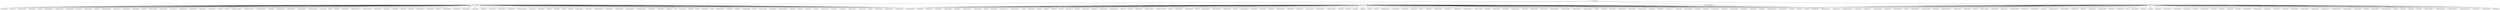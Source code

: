 // graph
digraph FranzRinkleff {
	GetInSTEM [label=GetInSTEM]
	iinsingizi [label=iinsingizi]
	GetInSTEM -> iinsingizi
	Thy94981028 [label=Thy94981028]
	GetInSTEM -> Thy94981028
	"0rcx2" [label="0rcx2"]
	GetInSTEM -> "0rcx2"
	bard_m3naga [label=bard_m3naga]
	GetInSTEM -> bard_m3naga
	Muttsuriri [label=Muttsuriri]
	GetInSTEM -> Muttsuriri
	drcrifase [label=drcrifase]
	GetInSTEM -> drcrifase
	Banoyolo99 [label=Banoyolo99]
	GetInSTEM -> Banoyolo99
	Sachinsutar16 [label=Sachinsutar16]
	GetInSTEM -> Sachinsutar16
	anassulthan45 [label=anassulthan45]
	GetInSTEM -> anassulthan45
	LSCUnknown [label=LSCUnknown]
	GetInSTEM -> LSCUnknown
	DianranN [label=DianranN]
	GetInSTEM -> DianranN
	yusufogundiran1 [label=yusufogundiran1]
	GetInSTEM -> yusufogundiran1
	"841raman" [label="841raman"]
	GetInSTEM -> "841raman"
	DelbrOrlni [label=DelbrOrlni]
	GetInSTEM -> DelbrOrlni
	BYoungcourt [label=BYoungcourt]
	GetInSTEM -> BYoungcourt
	Ase_Tiger [label=Ase_Tiger]
	GetInSTEM -> Ase_Tiger
	Jaysada085439 [label=Jaysada085439]
	GetInSTEM -> Jaysada085439
	pokalasivakasi1 [label=pokalasivakasi1]
	GetInSTEM -> pokalasivakasi1
	AI_kreator22 [label=AI_kreator22]
	GetInSTEM -> AI_kreator22
	CameronC40 [label=CameronC40]
	GetInSTEM -> CameronC40
	sofullevents [label=sofullevents]
	GetInSTEM -> sofullevents
	Weconekt_Ent [label=Weconekt_Ent]
	GetInSTEM -> Weconekt_Ent
	bookloverallda1 [label=bookloverallda1]
	GetInSTEM -> bookloverallda1
	BayburtCemal [label=BayburtCemal]
	GetInSTEM -> BayburtCemal
	matigamer1113 [label=matigamer1113]
	GetInSTEM -> matigamer1113
	YAMBOICHUNCC [label=YAMBOICHUNCC]
	GetInSTEM -> YAMBOICHUNCC
	KalraMankaran [label=KalraMankaran]
	GetInSTEM -> KalraMankaran
	Current_policy [label=Current_policy]
	GetInSTEM -> Current_policy
	EliteXRob [label=EliteXRob]
	GetInSTEM -> EliteXRob
	Shane_EmBee [label=Shane_EmBee]
	GetInSTEM -> Shane_EmBee
	Sharwan59971078 [label=Sharwan59971078]
	GetInSTEM -> Sharwan59971078
	ghoshd2 [label=ghoshd2]
	GetInSTEM -> ghoshd2
	laserfire45 [label=laserfire45]
	GetInSTEM -> laserfire45
	duanluoluo [label=duanluoluo]
	GetInSTEM -> duanluoluo
	Cee_Thole [label=Cee_Thole]
	GetInSTEM -> Cee_Thole
	Mohammadisa017 [label=Mohammadisa017]
	GetInSTEM -> Mohammadisa017
	PetsoZimbudzana [label=PetsoZimbudzana]
	GetInSTEM -> PetsoZimbudzana
	samsudh34930313 [label=samsudh34930313]
	GetInSTEM -> samsudh34930313
	Mohamed26216012 [label=Mohamed26216012]
	GetInSTEM -> Mohamed26216012
	kumar425015 [label=kumar425015]
	GetInSTEM -> kumar425015
	ChemuduAnshu [label=ChemuduAnshu]
	GetInSTEM -> ChemuduAnshu
	YeimTemel5 [label=YeimTemel5]
	GetInSTEM -> YeimTemel5
	StarJerry2004 [label=StarJerry2004]
	GetInSTEM -> StarJerry2004
	xthegameurprow2 [label=xthegameurprow2]
	GetInSTEM -> xthegameurprow2
	__Neil_Isaac__ [label=__Neil_Isaac__]
	GetInSTEM -> __Neil_Isaac__
	IamASRC_04 [label=IamASRC_04]
	GetInSTEM -> IamASRC_04
	MudarikwaAlfred [label=MudarikwaAlfred]
	GetInSTEM -> MudarikwaAlfred
	kawayan002 [label=kawayan002]
	GetInSTEM -> kawayan002
	McFarlaneReece [label=McFarlaneReece]
	GetInSTEM -> McFarlaneReece
	progoty [label=progoty]
	GetInSTEM -> progoty
	blogsandstuff4u [label=blogsandstuff4u]
	GetInSTEM -> blogsandstuff4u
	"100_EDUCATION" [label="100_EDUCATION"]
	GetInSTEM -> "100_EDUCATION"
	HMachaalji [label=HMachaalji]
	GetInSTEM -> HMachaalji
	HongZha24482547 [label=HongZha24482547]
	GetInSTEM -> HongZha24482547
	ajith64570764 [label=ajith64570764]
	GetInSTEM -> ajith64570764
	thebaristaguy [label=thebaristaguy]
	GetInSTEM -> thebaristaguy
	delwar_j [label=delwar_j]
	GetInSTEM -> delwar_j
	Molotov__Coqtiz [label=Molotov__Coqtiz]
	GetInSTEM -> Molotov__Coqtiz
	jsblackfrost84 [label=jsblackfrost84]
	GetInSTEM -> jsblackfrost84
	kamariashill_ [label=kamariashill_]
	GetInSTEM -> kamariashill_
	LilSam48821656 [label=LilSam48821656]
	GetInSTEM -> LilSam48821656
	Ww19919111 [label=Ww19919111]
	GetInSTEM -> Ww19919111
	MichaelQPublic [label=MichaelQPublic]
	GetInSTEM -> MichaelQPublic
	andy_ndre [label=andy_ndre]
	GetInSTEM -> andy_ndre
	santhos89191873 [label=santhos89191873]
	GetInSTEM -> santhos89191873
	radiatecampfire [label=radiatecampfire]
	GetInSTEM -> radiatecampfire
	tradeDurham [label=tradeDurham]
	GetInSTEM -> tradeDurham
	edtech4ict [label=edtech4ict]
	GetInSTEM -> edtech4ict
	_berrygaming [label=_berrygaming]
	GetInSTEM -> _berrygaming
	Hack_Algorithm [label=Hack_Algorithm]
	GetInSTEM -> Hack_Algorithm
	MMO_Rulz [label=MMO_Rulz]
	GetInSTEM -> MMO_Rulz
	codeappsweb [label=codeappsweb]
	GetInSTEM -> codeappsweb
	Wilson_IBMCloud [label=Wilson_IBMCloud]
	fuckallofyouppl [label=fuckallofyouppl]
	Wilson_IBMCloud -> fuckallofyouppl
	vip_cyp [label=vip_cyp]
	Wilson_IBMCloud -> vip_cyp
	Oodles_Scaffold [label=Oodles_Scaffold]
	Wilson_IBMCloud -> Oodles_Scaffold
	"365Investing" [label="365Investing"]
	Wilson_IBMCloud -> "365Investing"
	SportsTechieNET [label=SportsTechieNET]
	Wilson_IBMCloud -> SportsTechieNET
	agath_alex [label=agath_alex]
	Wilson_IBMCloud -> agath_alex
	FBusbani [label=FBusbani]
	Wilson_IBMCloud -> FBusbani
	popularcats [label=popularcats]
	Wilson_IBMCloud -> popularcats
	VansanM [label=VansanM]
	Wilson_IBMCloud -> VansanM
	animation_wolf [label=animation_wolf]
	Wilson_IBMCloud -> animation_wolf
	vinuthomas [label=vinuthomas]
	Wilson_IBMCloud -> vinuthomas
	itscutedress [label=itscutedress]
	Wilson_IBMCloud -> itscutedress
	analytics_about [label=analytics_about]
	Wilson_IBMCloud -> analytics_about
	sharlyn_lauby [label=sharlyn_lauby]
	Wilson_IBMCloud -> sharlyn_lauby
	nogrady [label=nogrady]
	Wilson_IBMCloud -> nogrady
	ItsFact_Pediaa [label=ItsFact_Pediaa]
	Wilson_IBMCloud -> ItsFact_Pediaa
	JoanneFrearson [label=JoanneFrearson]
	Wilson_IBMCloud -> JoanneFrearson
	NansDumortier [label=NansDumortier]
	Wilson_IBMCloud -> NansDumortier
	FFuturetech [label=FFuturetech]
	Wilson_IBMCloud -> FFuturetech
	rickross10 [label=rickross10]
	Wilson_IBMCloud -> rickross10
	Satish45079240 [label=Satish45079240]
	Wilson_IBMCloud -> Satish45079240
	OldManMilly [label=OldManMilly]
	Wilson_IBMCloud -> OldManMilly
	train_eg [label=train_eg]
	Wilson_IBMCloud -> train_eg
	AhmedabadBoys [label=AhmedabadBoys]
	Wilson_IBMCloud -> AhmedabadBoys
	patrickcoomans [label=patrickcoomans]
	Wilson_IBMCloud -> patrickcoomans
	InsaneTechUK [label=InsaneTechUK]
	Wilson_IBMCloud -> InsaneTechUK
	cute__lights [label=cute__lights]
	Wilson_IBMCloud -> cute__lights
	AmyCWaninger [label=AmyCWaninger]
	Wilson_IBMCloud -> AmyCWaninger
	betatron [label=betatron]
	Wilson_IBMCloud -> betatron
	FloydGoodman8 [label=FloydGoodman8]
	Wilson_IBMCloud -> FloydGoodman8
	AmazingNatureRh [label=AmazingNatureRh]
	Wilson_IBMCloud -> AmazingNatureRh
	feldmannews [label=feldmannews]
	Wilson_IBMCloud -> feldmannews
	JoeCarballada [label=JoeCarballada]
	Wilson_IBMCloud -> JoeCarballada
	Mistercapper [label=Mistercapper]
	Wilson_IBMCloud -> Mistercapper
	davebart [label=davebart]
	Wilson_IBMCloud -> davebart
	MatthewwareIB [label=MatthewwareIB]
	Wilson_IBMCloud -> MatthewwareIB
	robertschwartz [label=robertschwartz]
	Wilson_IBMCloud -> robertschwartz
	JYVONNE232 [label=JYVONNE232]
	Wilson_IBMCloud -> JYVONNE232
	GuestBookGuru [label=GuestBookGuru]
	Wilson_IBMCloud -> GuestBookGuru
	goboomfactor [label=goboomfactor]
	Wilson_IBMCloud -> goboomfactor
	InnovationTF [label=InnovationTF]
	Wilson_IBMCloud -> InnovationTF
	EventoSmart1 [label=EventoSmart1]
	Wilson_IBMCloud -> EventoSmart1
	betolevy [label=betolevy]
	Wilson_IBMCloud -> betolevy
	johanvo [label=johanvo]
	Wilson_IBMCloud -> johanvo
	Mamunur37548240 [label=Mamunur37548240]
	Wilson_IBMCloud -> Mamunur37548240
	NalediM52143557 [label=NalediM52143557]
	Wilson_IBMCloud -> NalediM52143557
	YouTubeHowToDIY [label=YouTubeHowToDIY]
	Wilson_IBMCloud -> YouTubeHowToDIY
	uk_listings [label=uk_listings]
	Wilson_IBMCloud -> uk_listings
	masterkeycraig [label=masterkeycraig]
	Wilson_IBMCloud -> masterkeycraig
	AmoursHideous [label=AmoursHideous]
	Wilson_IBMCloud -> AmoursHideous
	MisterSalesman [label=MisterSalesman]
	Wilson_IBMCloud -> MisterSalesman
	HansMichielscom [label=HansMichielscom]
	Wilson_IBMCloud -> HansMichielscom
	mcvey_greg [label=mcvey_greg]
	Wilson_IBMCloud -> mcvey_greg
	esfand [label=esfand]
	Wilson_IBMCloud -> esfand
	domhalps [label=domhalps]
	Wilson_IBMCloud -> domhalps
	carlhmitchell [label=carlhmitchell]
	Wilson_IBMCloud -> carlhmitchell
	KhajaRa46247414 [label=KhajaRa46247414]
	Wilson_IBMCloud -> KhajaRa46247414
	ReasonCSecurity [label=ReasonCSecurity]
	Wilson_IBMCloud -> ReasonCSecurity
	Fashion_styIe [label=Fashion_styIe]
	Wilson_IBMCloud -> Fashion_styIe
	mp_marium [label=mp_marium]
	Wilson_IBMCloud -> mp_marium
	ThePixBible [label=ThePixBible]
	Wilson_IBMCloud -> ThePixBible
	ELCavalos [label=ELCavalos]
	Wilson_IBMCloud -> ELCavalos
	kaysi2900 [label=kaysi2900]
	Wilson_IBMCloud -> kaysi2900
	TheClothePorns [label=TheClothePorns]
	Wilson_IBMCloud -> TheClothePorns
	donnariadrag [label=donnariadrag]
	Wilson_IBMCloud -> donnariadrag
	Rick345 [label=Rick345]
	Wilson_IBMCloud -> Rick345
	perpetuallygeek [label=perpetuallygeek]
	Wilson_IBMCloud -> perpetuallygeek
	gostackstate [label=gostackstate]
	Wilson_IBMCloud -> gostackstate
	NeilCattermull [label=NeilCattermull]
	Wilson_IBMCloud -> NeilCattermull
	DoriCreates [label=DoriCreates]
	Wilson_IBMCloud -> DoriCreates
	geoffwilbur [label=geoffwilbur]
	Wilson_IBMCloud -> geoffwilbur
	CJIS_GROUP [label=CJIS_GROUP]
	Wilson_IBMCloud -> CJIS_GROUP
	HCCCoalition [label=HCCCoalition]
	Wilson_IBMCloud -> HCCCoalition
	_Pipelette123 [label=_Pipelette123]
	Wilson_IBMCloud -> _Pipelette123
	WomeninTechChat [label=WomeninTechChat]
	Wilson_IBMCloud -> WomeninTechChat
	JarsServices [label=JarsServices]
	Wilson_IBMCloud -> JarsServices
	darktumblar [label=darktumblar]
	Wilson_IBMCloud -> darktumblar
	drjournal [label=drjournal]
	Wilson_IBMCloud -> drjournal
	ukcraftsdir [label=ukcraftsdir]
	Wilson_IBMCloud -> ukcraftsdir
	zippzop [label=zippzop]
	Wilson_IBMCloud -> zippzop
	globalhtp [label=globalhtp]
	Wilson_IBMCloud -> globalhtp
	James_Quilter [label=James_Quilter]
	Wilson_IBMCloud -> James_Quilter
	TalentGuard [label=TalentGuard]
	Wilson_IBMCloud -> TalentGuard
	TheAnimalNature [label=TheAnimalNature]
	Wilson_IBMCloud -> TheAnimalNature
	GarthLanders [label=GarthLanders]
	Wilson_IBMCloud -> GarthLanders
	TheBusinessTN [label=TheBusinessTN]
	Wilson_IBMCloud -> TheBusinessTN
	jamesvgingerich [label=jamesvgingerich]
	Wilson_IBMCloud -> jamesvgingerich
	FileMakerWebiOS [label=FileMakerWebiOS]
	Wilson_IBMCloud -> FileMakerWebiOS
	fooddrinkdir [label=fooddrinkdir]
	Wilson_IBMCloud -> fooddrinkdir
	FashListings [label=FashListings]
	Wilson_IBMCloud -> FashListings
	nielspace07 [label=nielspace07]
	Wilson_IBMCloud -> nielspace07
	ow2 [label=ow2]
	Wilson_IBMCloud -> ow2
	quantumbase [label=quantumbase]
	Wilson_IBMCloud -> quantumbase
	finteched [label=finteched]
	Wilson_IBMCloud -> finteched
	FidioTv [label=FidioTv]
	Wilson_IBMCloud -> FidioTv
	DaiIyKittens [label=DaiIyKittens]
	Wilson_IBMCloud -> DaiIyKittens
	RiCHi [label=RiCHi]
	Wilson_IBMCloud -> RiCHi
	JuliaGrantham2 [label=JuliaGrantham2]
	Wilson_IBMCloud -> JuliaGrantham2
	ernieschell [label=ernieschell]
	Wilson_IBMCloud -> ernieschell
	artifakt_io [label=artifakt_io]
	Wilson_IBMCloud -> artifakt_io
	CsharpCorner [label=CsharpCorner]
	ayman9hd [label=ayman9hd]
	CsharpCorner -> ayman9hd
	Bob92973062 [label=Bob92973062]
	CsharpCorner -> Bob92973062
	LxstShinobii [label=LxstShinobii]
	CsharpCorner -> LxstShinobii
	IbrahimGohar13 [label=IbrahimGohar13]
	CsharpCorner -> IbrahimGohar13
	duck1head [label=duck1head]
	CsharpCorner -> duck1head
	AlphakatGlobal [label=AlphakatGlobal]
	CsharpCorner -> AlphakatGlobal
	Mir09724158 [label=Mir09724158]
	CsharpCorner -> Mir09724158
	fefaacb3d66942b [label=fefaacb3d66942b]
	CsharpCorner -> fefaacb3d66942b
	Akshay22021641 [label=Akshay22021641]
	CsharpCorner -> Akshay22021641
	ApenasUmaJuh_ [label=ApenasUmaJuh_]
	CsharpCorner -> ApenasUmaJuh_
	HarendraSingh67 [label=HarendraSingh67]
	CsharpCorner -> HarendraSingh67
	qoahub [label=qoahub]
	CsharpCorner -> qoahub
	SamRupam [label=SamRupam]
	CsharpCorner -> SamRupam
	He_SavedUs [label=He_SavedUs]
	CsharpCorner -> He_SavedUs
	francisconavas [label=francisconavas]
	CsharpCorner -> francisconavas
	ILOVCOMEDY [label=ILOVCOMEDY]
	CsharpCorner -> ILOVCOMEDY
	tichaonamawere [label=tichaonamawere]
	CsharpCorner -> tichaonamawere
	EarthySofa [label=EarthySofa]
	CsharpCorner -> EarthySofa
	RudolphP17 [label=RudolphP17]
	CsharpCorner -> RudolphP17
	namespace___ [label=namespace___]
	CsharpCorner -> namespace___
	ShattyMash [label=ShattyMash]
	CsharpCorner -> ShattyMash
	tanriverdibugra [label=tanriverdibugra]
	CsharpCorner -> tanriverdibugra
	Nourehan3 [label=Nourehan3]
	CsharpCorner -> Nourehan3
	kfwwkfww1 [label=kfwwkfww1]
	CsharpCorner -> kfwwkfww1
	armoneokech1 [label=armoneokech1]
	CsharpCorner -> armoneokech1
	zoom_on_IT [label=zoom_on_IT]
	CsharpCorner -> zoom_on_IT
	mesuryapandey [label=mesuryapandey]
	CsharpCorner -> mesuryapandey
	SanuThapa11 [label=SanuThapa11]
	CsharpCorner -> SanuThapa11
	KhotsoMasia [label=KhotsoMasia]
	CsharpCorner -> KhotsoMasia
	iinsingizi [label=iinsingizi]
	CsharpCorner -> iinsingizi
	EyalKapah [label=EyalKapah]
	CsharpCorner -> EyalKapah
	RakibHo99861260 [label=RakibHo99861260]
	CsharpCorner -> RakibHo99861260
	AMC_KARACHI [label=AMC_KARACHI]
	CsharpCorner -> AMC_KARACHI
	robcooper [label=robcooper]
	CsharpCorner -> robcooper
	Jaceoficial [label=Jaceoficial]
	CsharpCorner -> Jaceoficial
	BoostlogHQ [label=BoostlogHQ]
	CsharpCorner -> BoostlogHQ
	QuillSecurity [label=QuillSecurity]
	CsharpCorner -> QuillSecurity
	CrazyEmilNS [label=CrazyEmilNS]
	CsharpCorner -> CrazyEmilNS
	HafizMachaalji [label=HafizMachaalji]
	CsharpCorner -> HafizMachaalji
	Dianelan99 [label=Dianelan99]
	CsharpCorner -> Dianelan99
	sanjuahirwarbu2 [label=sanjuahirwarbu2]
	CsharpCorner -> sanjuahirwarbu2
	Thy94981028 [label=Thy94981028]
	CsharpCorner -> Thy94981028
	lunga_machane [label=lunga_machane]
	CsharpCorner -> lunga_machane
	DD_ISD [label=DD_ISD]
	CsharpCorner -> DD_ISD
	ForexRoger2 [label=ForexRoger2]
	CsharpCorner -> ForexRoger2
	Shaun45031217 [label=Shaun45031217]
	CsharpCorner -> Shaun45031217
	YaasiinGolamho1 [label=YaasiinGolamho1]
	CsharpCorner -> YaasiinGolamho1
	sa3ed9 [label=sa3ed9]
	CsharpCorner -> sa3ed9
	AimufuaDino [label=AimufuaDino]
	CsharpCorner -> AimufuaDino
	AdichieB [label=AdichieB]
	CsharpCorner -> AdichieB
	rkmania5 [label=rkmania5]
	CsharpCorner -> rkmania5
	IssueHunt [label=IssueHunt]
	CsharpCorner -> IssueHunt
	brexwho [label=brexwho]
	CsharpCorner -> brexwho
	ImmaComma [label=ImmaComma]
	CsharpCorner -> ImmaComma
	JChohana [label=JChohana]
	CsharpCorner -> JChohana
	mathiashoeld [label=mathiashoeld]
	CsharpCorner -> mathiashoeld
	Boostlog_js [label=Boostlog_js]
	CsharpCorner -> Boostlog_js
	kirankumarqu [label=kirankumarqu]
	CsharpCorner -> kirankumarqu
	nanyangpuercha [label=nanyangpuercha]
	CsharpCorner -> nanyangpuercha
	MaZeC11 [label=MaZeC11]
	CsharpCorner -> MaZeC11
	rambarat [label=rambarat]
	CsharpCorner -> rambarat
	RThBominaar [label=RThBominaar]
	CsharpCorner -> RThBominaar
	Sibusis46770940 [label=Sibusis46770940]
	CsharpCorner -> Sibusis46770940
	GhulamM72473076 [label=GhulamM72473076]
	CsharpCorner -> GhulamM72473076
	Karunk [label=Karunk]
	CsharpCorner -> Karunk
	ScheuchRoland [label=ScheuchRoland]
	CsharpCorner -> ScheuchRoland
	RoderickMillar [label=RoderickMillar]
	CsharpCorner -> RoderickMillar
	Teja425 [label=Teja425]
	CsharpCorner -> Teja425
	rauldlafuentego [label=rauldlafuentego]
	CsharpCorner -> rauldlafuentego
	HIRO_08090829 [label=HIRO_08090829]
	CsharpCorner -> HIRO_08090829
	PhilippeContal [label=PhilippeContal]
	CsharpCorner -> PhilippeContal
	vejoroze [label=vejoroze]
	CsharpCorner -> vejoroze
	sthenkosiDlamin [label=sthenkosiDlamin]
	CsharpCorner -> sthenkosiDlamin
	agusmart94 [label=agusmart94]
	CsharpCorner -> agusmart94
	CoderFunda [label=CoderFunda]
	CsharpCorner -> CoderFunda
	mwkoehler [label=mwkoehler]
	CsharpCorner -> mwkoehler
	gabrielibarra88 [label=gabrielibarra88]
	CsharpCorner -> gabrielibarra88
	naj62669599 [label=naj62669599]
	CsharpCorner -> naj62669599
	wycliffrowex1 [label=wycliffrowex1]
	CsharpCorner -> wycliffrowex1
	payasi_praveen [label=payasi_praveen]
	CsharpCorner -> payasi_praveen
	findbestwebdev [label=findbestwebdev]
	CsharpCorner -> findbestwebdev
	VineetS61383040 [label=VineetS61383040]
	CsharpCorner -> VineetS61383040
	Mavikela3 [label=Mavikela3]
	CsharpCorner -> Mavikela3
	Jeshwin8 [label=Jeshwin8]
	CsharpCorner -> Jeshwin8
	hariskheil [label=hariskheil]
	CsharpCorner -> hariskheil
	KRohitian [label=KRohitian]
	CsharpCorner -> KRohitian
	FloydGoodman8 [label=FloydGoodman8]
	CsharpCorner -> FloydGoodman8
	Sicrano_ [label=Sicrano_]
	CsharpCorner -> Sicrano_
	IkuOo81 [label=IkuOo81]
	CsharpCorner -> IkuOo81
	jinglebeatsweek [label=jinglebeatsweek]
	CsharpCorner -> jinglebeatsweek
	Azishahbazian [label=Azishahbazian]
	CsharpCorner -> Azishahbazian
	GioAlosachie [label=GioAlosachie]
	CsharpCorner -> GioAlosachie
	seanmacd79 [label=seanmacd79]
	CsharpCorner -> seanmacd79
	jimjo77 [label=jimjo77]
	CsharpCorner -> jimjo77
	samhowess [label=samhowess]
	CsharpCorner -> samhowess
	Angel80978841 [label=Angel80978841]
	CsharpCorner -> Angel80978841
	Arun8866271 [label=Arun8866271]
	CsharpCorner -> Arun8866271
	Rfh68801391 [label=Rfh68801391]
	CsharpCorner -> Rfh68801391
	Manishmunna12 [label=Manishmunna12]
	CsharpCorner -> Manishmunna12
	Katie77725992 [label=Katie77725992]
	CsharpCorner -> Katie77725992
	PrasanthVijay75 [label=PrasanthVijay75]
	JJMovingForward [label=JJMovingForward]
	PrasanthVijay75 -> JJMovingForward
	FranzRinkleff [label=FranzRinkleff]
	PrasanthVijay75 [label=PrasanthVijay75]
	FranzRinkleff -> PrasanthVijay75
	GetInSTEM [label=GetInSTEM]
	FranzRinkleff -> GetInSTEM
	CsharpCorner [label=CsharpCorner]
	FranzRinkleff -> CsharpCorner
	Wilson_IBMCloud [label=Wilson_IBMCloud]
	FranzRinkleff -> Wilson_IBMCloud
}
